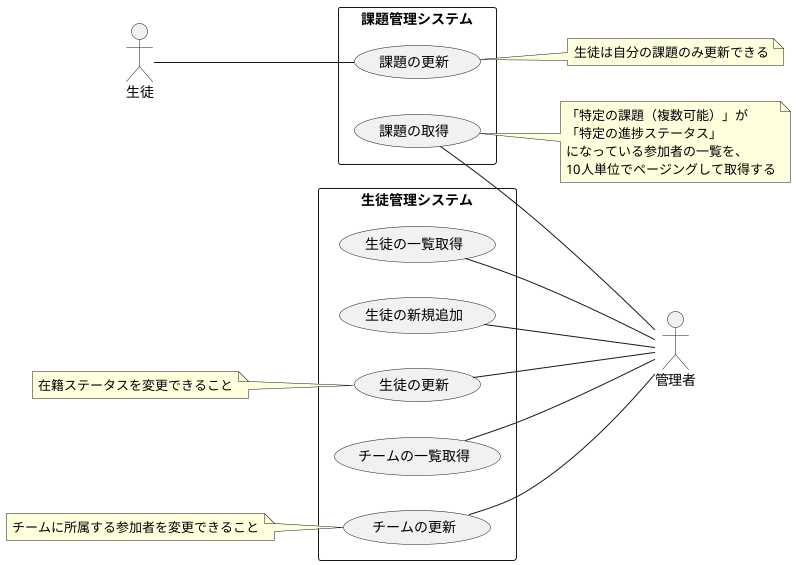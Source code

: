 @startuml usecase

actor "生徒" as Student
actor "管理者" as Admin

left to right direction

' ユースケース図は
' ユーザーの要求に対するシステムの振る舞いを定義する図です。
' サンプルコードP18

' ユースケース一覧
' - (管理者)参加者の一覧取得、新規追加、更新（在籍ステータスを変更できること）
' - (管理者)チームの一覧取得、更新（チームに所属する参加者を変更できること）
' - (生徒)課題の更新（特定の参加者の課題進捗ステータスを変更できること）
' - (管理者)「特定の課題（複数可能）」が「特定の進捗ステータス」になっている参加者の一覧を、10人単位でページングして取得する
'     - 例１：「設計原則（SOLID）」と「DBモデリング１」を「レビュー完了」している参加者一覧を取得する
'     - 例２：「DBモデリング3」を「未着手」の参加者一覧を取得する
'     - 条件に合致する参加者を全て取得するのではなく、10名ずつ取得する点（ページング）にご注意ください！

rectangle 課題管理システム as TaskManagementSystem {
    usecase "課題の更新" as T_UC1
    usecase "課題の取得" as T_UC2

    Student -- T_UC1
    T_UC2 -- Admin
}

note right of T_UC1: 生徒は自分の課題のみ更新できる
note right of T_UC2:「特定の課題（複数可能）」が\n「特定の進捗ステータス」\nになっている参加者の一覧を、\n10人単位でページングして取得する

rectangle 生徒管理システム as StudentManagementSystem {
    usecase "生徒の一覧取得" as S_UC1
    usecase "生徒の新規追加" as S_UC2
    usecase "生徒の更新" as S_UC3
    usecase "チームの一覧取得" as S_UC4
    usecase "チームの更新" as S_UC5

    S_UC1 -- Admin
    S_UC2 -- Admin
    S_UC3 -- Admin
    S_UC4 -- Admin
    S_UC5 -- Admin
}

note left of S_UC3: 在籍ステータスを変更できること
note left of S_UC5: チームに所属する参加者を変更できること


@enduml

' https://tech.contracts.co.jp/entry/2020/10/16/150605